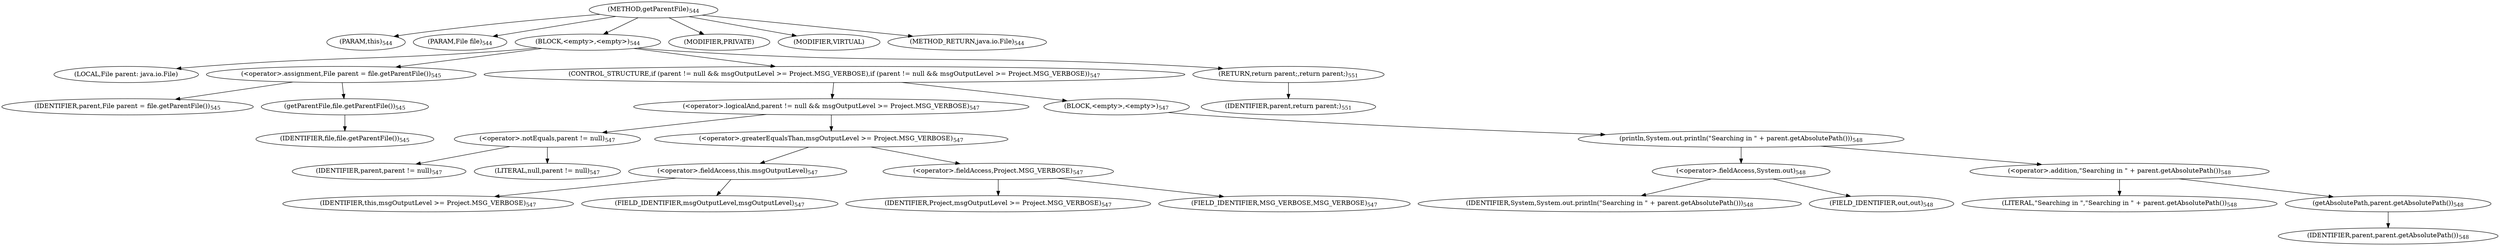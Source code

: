 digraph "getParentFile" {  
"1497" [label = <(METHOD,getParentFile)<SUB>544</SUB>> ]
"1498" [label = <(PARAM,this)<SUB>544</SUB>> ]
"1499" [label = <(PARAM,File file)<SUB>544</SUB>> ]
"1500" [label = <(BLOCK,&lt;empty&gt;,&lt;empty&gt;)<SUB>544</SUB>> ]
"1501" [label = <(LOCAL,File parent: java.io.File)> ]
"1502" [label = <(&lt;operator&gt;.assignment,File parent = file.getParentFile())<SUB>545</SUB>> ]
"1503" [label = <(IDENTIFIER,parent,File parent = file.getParentFile())<SUB>545</SUB>> ]
"1504" [label = <(getParentFile,file.getParentFile())<SUB>545</SUB>> ]
"1505" [label = <(IDENTIFIER,file,file.getParentFile())<SUB>545</SUB>> ]
"1506" [label = <(CONTROL_STRUCTURE,if (parent != null &amp;&amp; msgOutputLevel &gt;= Project.MSG_VERBOSE),if (parent != null &amp;&amp; msgOutputLevel &gt;= Project.MSG_VERBOSE))<SUB>547</SUB>> ]
"1507" [label = <(&lt;operator&gt;.logicalAnd,parent != null &amp;&amp; msgOutputLevel &gt;= Project.MSG_VERBOSE)<SUB>547</SUB>> ]
"1508" [label = <(&lt;operator&gt;.notEquals,parent != null)<SUB>547</SUB>> ]
"1509" [label = <(IDENTIFIER,parent,parent != null)<SUB>547</SUB>> ]
"1510" [label = <(LITERAL,null,parent != null)<SUB>547</SUB>> ]
"1511" [label = <(&lt;operator&gt;.greaterEqualsThan,msgOutputLevel &gt;= Project.MSG_VERBOSE)<SUB>547</SUB>> ]
"1512" [label = <(&lt;operator&gt;.fieldAccess,this.msgOutputLevel)<SUB>547</SUB>> ]
"1513" [label = <(IDENTIFIER,this,msgOutputLevel &gt;= Project.MSG_VERBOSE)<SUB>547</SUB>> ]
"1514" [label = <(FIELD_IDENTIFIER,msgOutputLevel,msgOutputLevel)<SUB>547</SUB>> ]
"1515" [label = <(&lt;operator&gt;.fieldAccess,Project.MSG_VERBOSE)<SUB>547</SUB>> ]
"1516" [label = <(IDENTIFIER,Project,msgOutputLevel &gt;= Project.MSG_VERBOSE)<SUB>547</SUB>> ]
"1517" [label = <(FIELD_IDENTIFIER,MSG_VERBOSE,MSG_VERBOSE)<SUB>547</SUB>> ]
"1518" [label = <(BLOCK,&lt;empty&gt;,&lt;empty&gt;)<SUB>547</SUB>> ]
"1519" [label = <(println,System.out.println(&quot;Searching in &quot; + parent.getAbsolutePath()))<SUB>548</SUB>> ]
"1520" [label = <(&lt;operator&gt;.fieldAccess,System.out)<SUB>548</SUB>> ]
"1521" [label = <(IDENTIFIER,System,System.out.println(&quot;Searching in &quot; + parent.getAbsolutePath()))<SUB>548</SUB>> ]
"1522" [label = <(FIELD_IDENTIFIER,out,out)<SUB>548</SUB>> ]
"1523" [label = <(&lt;operator&gt;.addition,&quot;Searching in &quot; + parent.getAbsolutePath())<SUB>548</SUB>> ]
"1524" [label = <(LITERAL,&quot;Searching in &quot;,&quot;Searching in &quot; + parent.getAbsolutePath())<SUB>548</SUB>> ]
"1525" [label = <(getAbsolutePath,parent.getAbsolutePath())<SUB>548</SUB>> ]
"1526" [label = <(IDENTIFIER,parent,parent.getAbsolutePath())<SUB>548</SUB>> ]
"1527" [label = <(RETURN,return parent;,return parent;)<SUB>551</SUB>> ]
"1528" [label = <(IDENTIFIER,parent,return parent;)<SUB>551</SUB>> ]
"1529" [label = <(MODIFIER,PRIVATE)> ]
"1530" [label = <(MODIFIER,VIRTUAL)> ]
"1531" [label = <(METHOD_RETURN,java.io.File)<SUB>544</SUB>> ]
  "1497" -> "1498" 
  "1497" -> "1499" 
  "1497" -> "1500" 
  "1497" -> "1529" 
  "1497" -> "1530" 
  "1497" -> "1531" 
  "1500" -> "1501" 
  "1500" -> "1502" 
  "1500" -> "1506" 
  "1500" -> "1527" 
  "1502" -> "1503" 
  "1502" -> "1504" 
  "1504" -> "1505" 
  "1506" -> "1507" 
  "1506" -> "1518" 
  "1507" -> "1508" 
  "1507" -> "1511" 
  "1508" -> "1509" 
  "1508" -> "1510" 
  "1511" -> "1512" 
  "1511" -> "1515" 
  "1512" -> "1513" 
  "1512" -> "1514" 
  "1515" -> "1516" 
  "1515" -> "1517" 
  "1518" -> "1519" 
  "1519" -> "1520" 
  "1519" -> "1523" 
  "1520" -> "1521" 
  "1520" -> "1522" 
  "1523" -> "1524" 
  "1523" -> "1525" 
  "1525" -> "1526" 
  "1527" -> "1528" 
}
